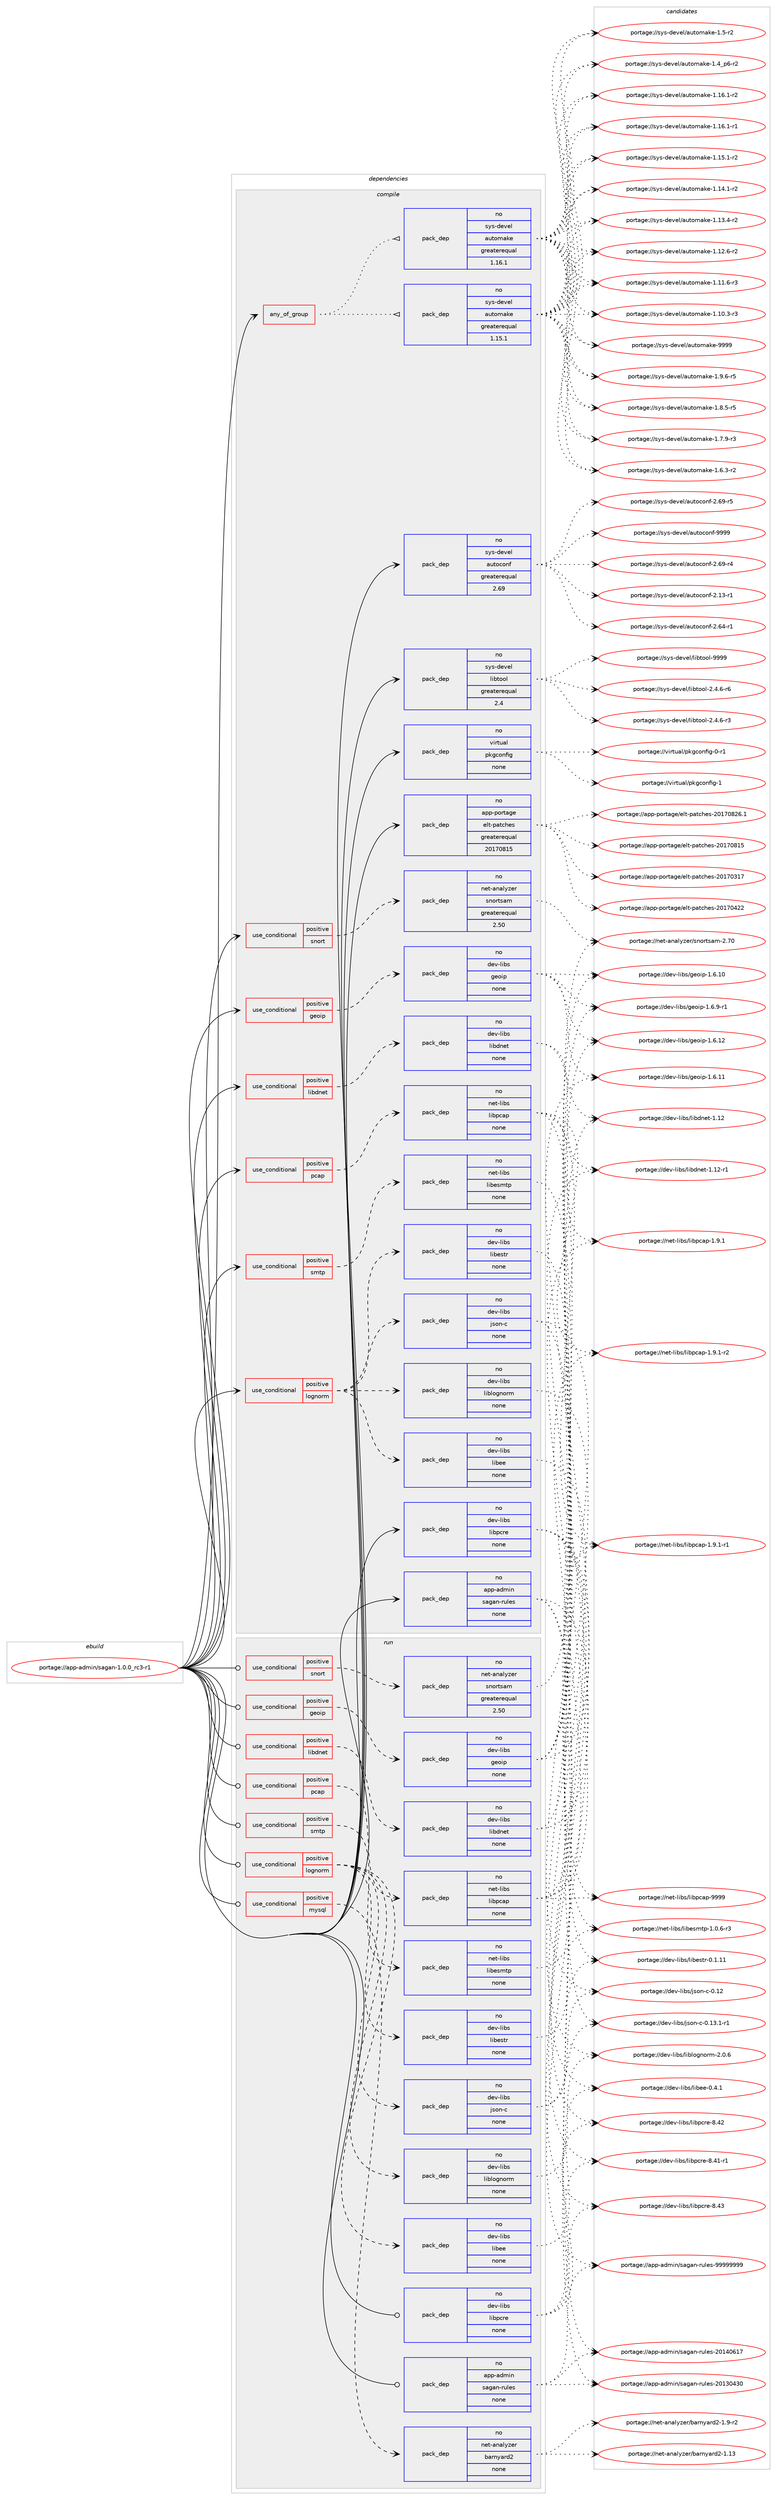 digraph prolog {

# *************
# Graph options
# *************

newrank=true;
concentrate=true;
compound=true;
graph [rankdir=LR,fontname=Helvetica,fontsize=10,ranksep=1.5];#, ranksep=2.5, nodesep=0.2];
edge  [arrowhead=vee];
node  [fontname=Helvetica,fontsize=10];

# **********
# The ebuild
# **********

subgraph cluster_leftcol {
color=gray;
label=<<i>ebuild</i>>;
id [label="portage://app-admin/sagan-1.0.0_rc3-r1", color=red, width=4, href="../app-admin/sagan-1.0.0_rc3-r1.svg"];
}

# ****************
# The dependencies
# ****************

subgraph cluster_midcol {
color=gray;
label=<<i>dependencies</i>>;
subgraph cluster_compile {
fillcolor="#eeeeee";
style=filled;
label=<<i>compile</i>>;
subgraph any8395 {
dependency652126 [label=<<TABLE BORDER="0" CELLBORDER="1" CELLSPACING="0" CELLPADDING="4"><TR><TD CELLPADDING="10">any_of_group</TD></TR></TABLE>>, shape=none, color=red];subgraph pack489272 {
dependency652127 [label=<<TABLE BORDER="0" CELLBORDER="1" CELLSPACING="0" CELLPADDING="4" WIDTH="220"><TR><TD ROWSPAN="6" CELLPADDING="30">pack_dep</TD></TR><TR><TD WIDTH="110">no</TD></TR><TR><TD>sys-devel</TD></TR><TR><TD>automake</TD></TR><TR><TD>greaterequal</TD></TR><TR><TD>1.16.1</TD></TR></TABLE>>, shape=none, color=blue];
}
dependency652126:e -> dependency652127:w [weight=20,style="dotted",arrowhead="oinv"];
subgraph pack489273 {
dependency652128 [label=<<TABLE BORDER="0" CELLBORDER="1" CELLSPACING="0" CELLPADDING="4" WIDTH="220"><TR><TD ROWSPAN="6" CELLPADDING="30">pack_dep</TD></TR><TR><TD WIDTH="110">no</TD></TR><TR><TD>sys-devel</TD></TR><TR><TD>automake</TD></TR><TR><TD>greaterequal</TD></TR><TR><TD>1.15.1</TD></TR></TABLE>>, shape=none, color=blue];
}
dependency652126:e -> dependency652128:w [weight=20,style="dotted",arrowhead="oinv"];
}
id:e -> dependency652126:w [weight=20,style="solid",arrowhead="vee"];
subgraph cond154166 {
dependency652129 [label=<<TABLE BORDER="0" CELLBORDER="1" CELLSPACING="0" CELLPADDING="4"><TR><TD ROWSPAN="3" CELLPADDING="10">use_conditional</TD></TR><TR><TD>positive</TD></TR><TR><TD>geoip</TD></TR></TABLE>>, shape=none, color=red];
subgraph pack489274 {
dependency652130 [label=<<TABLE BORDER="0" CELLBORDER="1" CELLSPACING="0" CELLPADDING="4" WIDTH="220"><TR><TD ROWSPAN="6" CELLPADDING="30">pack_dep</TD></TR><TR><TD WIDTH="110">no</TD></TR><TR><TD>dev-libs</TD></TR><TR><TD>geoip</TD></TR><TR><TD>none</TD></TR><TR><TD></TD></TR></TABLE>>, shape=none, color=blue];
}
dependency652129:e -> dependency652130:w [weight=20,style="dashed",arrowhead="vee"];
}
id:e -> dependency652129:w [weight=20,style="solid",arrowhead="vee"];
subgraph cond154167 {
dependency652131 [label=<<TABLE BORDER="0" CELLBORDER="1" CELLSPACING="0" CELLPADDING="4"><TR><TD ROWSPAN="3" CELLPADDING="10">use_conditional</TD></TR><TR><TD>positive</TD></TR><TR><TD>libdnet</TD></TR></TABLE>>, shape=none, color=red];
subgraph pack489275 {
dependency652132 [label=<<TABLE BORDER="0" CELLBORDER="1" CELLSPACING="0" CELLPADDING="4" WIDTH="220"><TR><TD ROWSPAN="6" CELLPADDING="30">pack_dep</TD></TR><TR><TD WIDTH="110">no</TD></TR><TR><TD>dev-libs</TD></TR><TR><TD>libdnet</TD></TR><TR><TD>none</TD></TR><TR><TD></TD></TR></TABLE>>, shape=none, color=blue];
}
dependency652131:e -> dependency652132:w [weight=20,style="dashed",arrowhead="vee"];
}
id:e -> dependency652131:w [weight=20,style="solid",arrowhead="vee"];
subgraph cond154168 {
dependency652133 [label=<<TABLE BORDER="0" CELLBORDER="1" CELLSPACING="0" CELLPADDING="4"><TR><TD ROWSPAN="3" CELLPADDING="10">use_conditional</TD></TR><TR><TD>positive</TD></TR><TR><TD>lognorm</TD></TR></TABLE>>, shape=none, color=red];
subgraph pack489276 {
dependency652134 [label=<<TABLE BORDER="0" CELLBORDER="1" CELLSPACING="0" CELLPADDING="4" WIDTH="220"><TR><TD ROWSPAN="6" CELLPADDING="30">pack_dep</TD></TR><TR><TD WIDTH="110">no</TD></TR><TR><TD>dev-libs</TD></TR><TR><TD>liblognorm</TD></TR><TR><TD>none</TD></TR><TR><TD></TD></TR></TABLE>>, shape=none, color=blue];
}
dependency652133:e -> dependency652134:w [weight=20,style="dashed",arrowhead="vee"];
subgraph pack489277 {
dependency652135 [label=<<TABLE BORDER="0" CELLBORDER="1" CELLSPACING="0" CELLPADDING="4" WIDTH="220"><TR><TD ROWSPAN="6" CELLPADDING="30">pack_dep</TD></TR><TR><TD WIDTH="110">no</TD></TR><TR><TD>dev-libs</TD></TR><TR><TD>json-c</TD></TR><TR><TD>none</TD></TR><TR><TD></TD></TR></TABLE>>, shape=none, color=blue];
}
dependency652133:e -> dependency652135:w [weight=20,style="dashed",arrowhead="vee"];
subgraph pack489278 {
dependency652136 [label=<<TABLE BORDER="0" CELLBORDER="1" CELLSPACING="0" CELLPADDING="4" WIDTH="220"><TR><TD ROWSPAN="6" CELLPADDING="30">pack_dep</TD></TR><TR><TD WIDTH="110">no</TD></TR><TR><TD>dev-libs</TD></TR><TR><TD>libee</TD></TR><TR><TD>none</TD></TR><TR><TD></TD></TR></TABLE>>, shape=none, color=blue];
}
dependency652133:e -> dependency652136:w [weight=20,style="dashed",arrowhead="vee"];
subgraph pack489279 {
dependency652137 [label=<<TABLE BORDER="0" CELLBORDER="1" CELLSPACING="0" CELLPADDING="4" WIDTH="220"><TR><TD ROWSPAN="6" CELLPADDING="30">pack_dep</TD></TR><TR><TD WIDTH="110">no</TD></TR><TR><TD>dev-libs</TD></TR><TR><TD>libestr</TD></TR><TR><TD>none</TD></TR><TR><TD></TD></TR></TABLE>>, shape=none, color=blue];
}
dependency652133:e -> dependency652137:w [weight=20,style="dashed",arrowhead="vee"];
}
id:e -> dependency652133:w [weight=20,style="solid",arrowhead="vee"];
subgraph cond154169 {
dependency652138 [label=<<TABLE BORDER="0" CELLBORDER="1" CELLSPACING="0" CELLPADDING="4"><TR><TD ROWSPAN="3" CELLPADDING="10">use_conditional</TD></TR><TR><TD>positive</TD></TR><TR><TD>pcap</TD></TR></TABLE>>, shape=none, color=red];
subgraph pack489280 {
dependency652139 [label=<<TABLE BORDER="0" CELLBORDER="1" CELLSPACING="0" CELLPADDING="4" WIDTH="220"><TR><TD ROWSPAN="6" CELLPADDING="30">pack_dep</TD></TR><TR><TD WIDTH="110">no</TD></TR><TR><TD>net-libs</TD></TR><TR><TD>libpcap</TD></TR><TR><TD>none</TD></TR><TR><TD></TD></TR></TABLE>>, shape=none, color=blue];
}
dependency652138:e -> dependency652139:w [weight=20,style="dashed",arrowhead="vee"];
}
id:e -> dependency652138:w [weight=20,style="solid",arrowhead="vee"];
subgraph cond154170 {
dependency652140 [label=<<TABLE BORDER="0" CELLBORDER="1" CELLSPACING="0" CELLPADDING="4"><TR><TD ROWSPAN="3" CELLPADDING="10">use_conditional</TD></TR><TR><TD>positive</TD></TR><TR><TD>smtp</TD></TR></TABLE>>, shape=none, color=red];
subgraph pack489281 {
dependency652141 [label=<<TABLE BORDER="0" CELLBORDER="1" CELLSPACING="0" CELLPADDING="4" WIDTH="220"><TR><TD ROWSPAN="6" CELLPADDING="30">pack_dep</TD></TR><TR><TD WIDTH="110">no</TD></TR><TR><TD>net-libs</TD></TR><TR><TD>libesmtp</TD></TR><TR><TD>none</TD></TR><TR><TD></TD></TR></TABLE>>, shape=none, color=blue];
}
dependency652140:e -> dependency652141:w [weight=20,style="dashed",arrowhead="vee"];
}
id:e -> dependency652140:w [weight=20,style="solid",arrowhead="vee"];
subgraph cond154171 {
dependency652142 [label=<<TABLE BORDER="0" CELLBORDER="1" CELLSPACING="0" CELLPADDING="4"><TR><TD ROWSPAN="3" CELLPADDING="10">use_conditional</TD></TR><TR><TD>positive</TD></TR><TR><TD>snort</TD></TR></TABLE>>, shape=none, color=red];
subgraph pack489282 {
dependency652143 [label=<<TABLE BORDER="0" CELLBORDER="1" CELLSPACING="0" CELLPADDING="4" WIDTH="220"><TR><TD ROWSPAN="6" CELLPADDING="30">pack_dep</TD></TR><TR><TD WIDTH="110">no</TD></TR><TR><TD>net-analyzer</TD></TR><TR><TD>snortsam</TD></TR><TR><TD>greaterequal</TD></TR><TR><TD>2.50</TD></TR></TABLE>>, shape=none, color=blue];
}
dependency652142:e -> dependency652143:w [weight=20,style="dashed",arrowhead="vee"];
}
id:e -> dependency652142:w [weight=20,style="solid",arrowhead="vee"];
subgraph pack489283 {
dependency652144 [label=<<TABLE BORDER="0" CELLBORDER="1" CELLSPACING="0" CELLPADDING="4" WIDTH="220"><TR><TD ROWSPAN="6" CELLPADDING="30">pack_dep</TD></TR><TR><TD WIDTH="110">no</TD></TR><TR><TD>app-admin</TD></TR><TR><TD>sagan-rules</TD></TR><TR><TD>none</TD></TR><TR><TD></TD></TR></TABLE>>, shape=none, color=blue];
}
id:e -> dependency652144:w [weight=20,style="solid",arrowhead="vee"];
subgraph pack489284 {
dependency652145 [label=<<TABLE BORDER="0" CELLBORDER="1" CELLSPACING="0" CELLPADDING="4" WIDTH="220"><TR><TD ROWSPAN="6" CELLPADDING="30">pack_dep</TD></TR><TR><TD WIDTH="110">no</TD></TR><TR><TD>app-portage</TD></TR><TR><TD>elt-patches</TD></TR><TR><TD>greaterequal</TD></TR><TR><TD>20170815</TD></TR></TABLE>>, shape=none, color=blue];
}
id:e -> dependency652145:w [weight=20,style="solid",arrowhead="vee"];
subgraph pack489285 {
dependency652146 [label=<<TABLE BORDER="0" CELLBORDER="1" CELLSPACING="0" CELLPADDING="4" WIDTH="220"><TR><TD ROWSPAN="6" CELLPADDING="30">pack_dep</TD></TR><TR><TD WIDTH="110">no</TD></TR><TR><TD>dev-libs</TD></TR><TR><TD>libpcre</TD></TR><TR><TD>none</TD></TR><TR><TD></TD></TR></TABLE>>, shape=none, color=blue];
}
id:e -> dependency652146:w [weight=20,style="solid",arrowhead="vee"];
subgraph pack489286 {
dependency652147 [label=<<TABLE BORDER="0" CELLBORDER="1" CELLSPACING="0" CELLPADDING="4" WIDTH="220"><TR><TD ROWSPAN="6" CELLPADDING="30">pack_dep</TD></TR><TR><TD WIDTH="110">no</TD></TR><TR><TD>sys-devel</TD></TR><TR><TD>autoconf</TD></TR><TR><TD>greaterequal</TD></TR><TR><TD>2.69</TD></TR></TABLE>>, shape=none, color=blue];
}
id:e -> dependency652147:w [weight=20,style="solid",arrowhead="vee"];
subgraph pack489287 {
dependency652148 [label=<<TABLE BORDER="0" CELLBORDER="1" CELLSPACING="0" CELLPADDING="4" WIDTH="220"><TR><TD ROWSPAN="6" CELLPADDING="30">pack_dep</TD></TR><TR><TD WIDTH="110">no</TD></TR><TR><TD>sys-devel</TD></TR><TR><TD>libtool</TD></TR><TR><TD>greaterequal</TD></TR><TR><TD>2.4</TD></TR></TABLE>>, shape=none, color=blue];
}
id:e -> dependency652148:w [weight=20,style="solid",arrowhead="vee"];
subgraph pack489288 {
dependency652149 [label=<<TABLE BORDER="0" CELLBORDER="1" CELLSPACING="0" CELLPADDING="4" WIDTH="220"><TR><TD ROWSPAN="6" CELLPADDING="30">pack_dep</TD></TR><TR><TD WIDTH="110">no</TD></TR><TR><TD>virtual</TD></TR><TR><TD>pkgconfig</TD></TR><TR><TD>none</TD></TR><TR><TD></TD></TR></TABLE>>, shape=none, color=blue];
}
id:e -> dependency652149:w [weight=20,style="solid",arrowhead="vee"];
}
subgraph cluster_compileandrun {
fillcolor="#eeeeee";
style=filled;
label=<<i>compile and run</i>>;
}
subgraph cluster_run {
fillcolor="#eeeeee";
style=filled;
label=<<i>run</i>>;
subgraph cond154172 {
dependency652150 [label=<<TABLE BORDER="0" CELLBORDER="1" CELLSPACING="0" CELLPADDING="4"><TR><TD ROWSPAN="3" CELLPADDING="10">use_conditional</TD></TR><TR><TD>positive</TD></TR><TR><TD>geoip</TD></TR></TABLE>>, shape=none, color=red];
subgraph pack489289 {
dependency652151 [label=<<TABLE BORDER="0" CELLBORDER="1" CELLSPACING="0" CELLPADDING="4" WIDTH="220"><TR><TD ROWSPAN="6" CELLPADDING="30">pack_dep</TD></TR><TR><TD WIDTH="110">no</TD></TR><TR><TD>dev-libs</TD></TR><TR><TD>geoip</TD></TR><TR><TD>none</TD></TR><TR><TD></TD></TR></TABLE>>, shape=none, color=blue];
}
dependency652150:e -> dependency652151:w [weight=20,style="dashed",arrowhead="vee"];
}
id:e -> dependency652150:w [weight=20,style="solid",arrowhead="odot"];
subgraph cond154173 {
dependency652152 [label=<<TABLE BORDER="0" CELLBORDER="1" CELLSPACING="0" CELLPADDING="4"><TR><TD ROWSPAN="3" CELLPADDING="10">use_conditional</TD></TR><TR><TD>positive</TD></TR><TR><TD>libdnet</TD></TR></TABLE>>, shape=none, color=red];
subgraph pack489290 {
dependency652153 [label=<<TABLE BORDER="0" CELLBORDER="1" CELLSPACING="0" CELLPADDING="4" WIDTH="220"><TR><TD ROWSPAN="6" CELLPADDING="30">pack_dep</TD></TR><TR><TD WIDTH="110">no</TD></TR><TR><TD>dev-libs</TD></TR><TR><TD>libdnet</TD></TR><TR><TD>none</TD></TR><TR><TD></TD></TR></TABLE>>, shape=none, color=blue];
}
dependency652152:e -> dependency652153:w [weight=20,style="dashed",arrowhead="vee"];
}
id:e -> dependency652152:w [weight=20,style="solid",arrowhead="odot"];
subgraph cond154174 {
dependency652154 [label=<<TABLE BORDER="0" CELLBORDER="1" CELLSPACING="0" CELLPADDING="4"><TR><TD ROWSPAN="3" CELLPADDING="10">use_conditional</TD></TR><TR><TD>positive</TD></TR><TR><TD>lognorm</TD></TR></TABLE>>, shape=none, color=red];
subgraph pack489291 {
dependency652155 [label=<<TABLE BORDER="0" CELLBORDER="1" CELLSPACING="0" CELLPADDING="4" WIDTH="220"><TR><TD ROWSPAN="6" CELLPADDING="30">pack_dep</TD></TR><TR><TD WIDTH="110">no</TD></TR><TR><TD>dev-libs</TD></TR><TR><TD>liblognorm</TD></TR><TR><TD>none</TD></TR><TR><TD></TD></TR></TABLE>>, shape=none, color=blue];
}
dependency652154:e -> dependency652155:w [weight=20,style="dashed",arrowhead="vee"];
subgraph pack489292 {
dependency652156 [label=<<TABLE BORDER="0" CELLBORDER="1" CELLSPACING="0" CELLPADDING="4" WIDTH="220"><TR><TD ROWSPAN="6" CELLPADDING="30">pack_dep</TD></TR><TR><TD WIDTH="110">no</TD></TR><TR><TD>dev-libs</TD></TR><TR><TD>json-c</TD></TR><TR><TD>none</TD></TR><TR><TD></TD></TR></TABLE>>, shape=none, color=blue];
}
dependency652154:e -> dependency652156:w [weight=20,style="dashed",arrowhead="vee"];
subgraph pack489293 {
dependency652157 [label=<<TABLE BORDER="0" CELLBORDER="1" CELLSPACING="0" CELLPADDING="4" WIDTH="220"><TR><TD ROWSPAN="6" CELLPADDING="30">pack_dep</TD></TR><TR><TD WIDTH="110">no</TD></TR><TR><TD>dev-libs</TD></TR><TR><TD>libee</TD></TR><TR><TD>none</TD></TR><TR><TD></TD></TR></TABLE>>, shape=none, color=blue];
}
dependency652154:e -> dependency652157:w [weight=20,style="dashed",arrowhead="vee"];
subgraph pack489294 {
dependency652158 [label=<<TABLE BORDER="0" CELLBORDER="1" CELLSPACING="0" CELLPADDING="4" WIDTH="220"><TR><TD ROWSPAN="6" CELLPADDING="30">pack_dep</TD></TR><TR><TD WIDTH="110">no</TD></TR><TR><TD>dev-libs</TD></TR><TR><TD>libestr</TD></TR><TR><TD>none</TD></TR><TR><TD></TD></TR></TABLE>>, shape=none, color=blue];
}
dependency652154:e -> dependency652158:w [weight=20,style="dashed",arrowhead="vee"];
}
id:e -> dependency652154:w [weight=20,style="solid",arrowhead="odot"];
subgraph cond154175 {
dependency652159 [label=<<TABLE BORDER="0" CELLBORDER="1" CELLSPACING="0" CELLPADDING="4"><TR><TD ROWSPAN="3" CELLPADDING="10">use_conditional</TD></TR><TR><TD>positive</TD></TR><TR><TD>mysql</TD></TR></TABLE>>, shape=none, color=red];
subgraph pack489295 {
dependency652160 [label=<<TABLE BORDER="0" CELLBORDER="1" CELLSPACING="0" CELLPADDING="4" WIDTH="220"><TR><TD ROWSPAN="6" CELLPADDING="30">pack_dep</TD></TR><TR><TD WIDTH="110">no</TD></TR><TR><TD>net-analyzer</TD></TR><TR><TD>barnyard2</TD></TR><TR><TD>none</TD></TR><TR><TD></TD></TR></TABLE>>, shape=none, color=blue];
}
dependency652159:e -> dependency652160:w [weight=20,style="dashed",arrowhead="vee"];
}
id:e -> dependency652159:w [weight=20,style="solid",arrowhead="odot"];
subgraph cond154176 {
dependency652161 [label=<<TABLE BORDER="0" CELLBORDER="1" CELLSPACING="0" CELLPADDING="4"><TR><TD ROWSPAN="3" CELLPADDING="10">use_conditional</TD></TR><TR><TD>positive</TD></TR><TR><TD>pcap</TD></TR></TABLE>>, shape=none, color=red];
subgraph pack489296 {
dependency652162 [label=<<TABLE BORDER="0" CELLBORDER="1" CELLSPACING="0" CELLPADDING="4" WIDTH="220"><TR><TD ROWSPAN="6" CELLPADDING="30">pack_dep</TD></TR><TR><TD WIDTH="110">no</TD></TR><TR><TD>net-libs</TD></TR><TR><TD>libpcap</TD></TR><TR><TD>none</TD></TR><TR><TD></TD></TR></TABLE>>, shape=none, color=blue];
}
dependency652161:e -> dependency652162:w [weight=20,style="dashed",arrowhead="vee"];
}
id:e -> dependency652161:w [weight=20,style="solid",arrowhead="odot"];
subgraph cond154177 {
dependency652163 [label=<<TABLE BORDER="0" CELLBORDER="1" CELLSPACING="0" CELLPADDING="4"><TR><TD ROWSPAN="3" CELLPADDING="10">use_conditional</TD></TR><TR><TD>positive</TD></TR><TR><TD>smtp</TD></TR></TABLE>>, shape=none, color=red];
subgraph pack489297 {
dependency652164 [label=<<TABLE BORDER="0" CELLBORDER="1" CELLSPACING="0" CELLPADDING="4" WIDTH="220"><TR><TD ROWSPAN="6" CELLPADDING="30">pack_dep</TD></TR><TR><TD WIDTH="110">no</TD></TR><TR><TD>net-libs</TD></TR><TR><TD>libesmtp</TD></TR><TR><TD>none</TD></TR><TR><TD></TD></TR></TABLE>>, shape=none, color=blue];
}
dependency652163:e -> dependency652164:w [weight=20,style="dashed",arrowhead="vee"];
}
id:e -> dependency652163:w [weight=20,style="solid",arrowhead="odot"];
subgraph cond154178 {
dependency652165 [label=<<TABLE BORDER="0" CELLBORDER="1" CELLSPACING="0" CELLPADDING="4"><TR><TD ROWSPAN="3" CELLPADDING="10">use_conditional</TD></TR><TR><TD>positive</TD></TR><TR><TD>snort</TD></TR></TABLE>>, shape=none, color=red];
subgraph pack489298 {
dependency652166 [label=<<TABLE BORDER="0" CELLBORDER="1" CELLSPACING="0" CELLPADDING="4" WIDTH="220"><TR><TD ROWSPAN="6" CELLPADDING="30">pack_dep</TD></TR><TR><TD WIDTH="110">no</TD></TR><TR><TD>net-analyzer</TD></TR><TR><TD>snortsam</TD></TR><TR><TD>greaterequal</TD></TR><TR><TD>2.50</TD></TR></TABLE>>, shape=none, color=blue];
}
dependency652165:e -> dependency652166:w [weight=20,style="dashed",arrowhead="vee"];
}
id:e -> dependency652165:w [weight=20,style="solid",arrowhead="odot"];
subgraph pack489299 {
dependency652167 [label=<<TABLE BORDER="0" CELLBORDER="1" CELLSPACING="0" CELLPADDING="4" WIDTH="220"><TR><TD ROWSPAN="6" CELLPADDING="30">pack_dep</TD></TR><TR><TD WIDTH="110">no</TD></TR><TR><TD>app-admin</TD></TR><TR><TD>sagan-rules</TD></TR><TR><TD>none</TD></TR><TR><TD></TD></TR></TABLE>>, shape=none, color=blue];
}
id:e -> dependency652167:w [weight=20,style="solid",arrowhead="odot"];
subgraph pack489300 {
dependency652168 [label=<<TABLE BORDER="0" CELLBORDER="1" CELLSPACING="0" CELLPADDING="4" WIDTH="220"><TR><TD ROWSPAN="6" CELLPADDING="30">pack_dep</TD></TR><TR><TD WIDTH="110">no</TD></TR><TR><TD>dev-libs</TD></TR><TR><TD>libpcre</TD></TR><TR><TD>none</TD></TR><TR><TD></TD></TR></TABLE>>, shape=none, color=blue];
}
id:e -> dependency652168:w [weight=20,style="solid",arrowhead="odot"];
}
}

# **************
# The candidates
# **************

subgraph cluster_choices {
rank=same;
color=gray;
label=<<i>candidates</i>>;

subgraph choice489272 {
color=black;
nodesep=1;
choice115121115451001011181011084797117116111109971071014557575757 [label="portage://sys-devel/automake-9999", color=red, width=4,href="../sys-devel/automake-9999.svg"];
choice115121115451001011181011084797117116111109971071014549465746544511453 [label="portage://sys-devel/automake-1.9.6-r5", color=red, width=4,href="../sys-devel/automake-1.9.6-r5.svg"];
choice115121115451001011181011084797117116111109971071014549465646534511453 [label="portage://sys-devel/automake-1.8.5-r5", color=red, width=4,href="../sys-devel/automake-1.8.5-r5.svg"];
choice115121115451001011181011084797117116111109971071014549465546574511451 [label="portage://sys-devel/automake-1.7.9-r3", color=red, width=4,href="../sys-devel/automake-1.7.9-r3.svg"];
choice115121115451001011181011084797117116111109971071014549465446514511450 [label="portage://sys-devel/automake-1.6.3-r2", color=red, width=4,href="../sys-devel/automake-1.6.3-r2.svg"];
choice11512111545100101118101108479711711611110997107101454946534511450 [label="portage://sys-devel/automake-1.5-r2", color=red, width=4,href="../sys-devel/automake-1.5-r2.svg"];
choice115121115451001011181011084797117116111109971071014549465295112544511450 [label="portage://sys-devel/automake-1.4_p6-r2", color=red, width=4,href="../sys-devel/automake-1.4_p6-r2.svg"];
choice11512111545100101118101108479711711611110997107101454946495446494511450 [label="portage://sys-devel/automake-1.16.1-r2", color=red, width=4,href="../sys-devel/automake-1.16.1-r2.svg"];
choice11512111545100101118101108479711711611110997107101454946495446494511449 [label="portage://sys-devel/automake-1.16.1-r1", color=red, width=4,href="../sys-devel/automake-1.16.1-r1.svg"];
choice11512111545100101118101108479711711611110997107101454946495346494511450 [label="portage://sys-devel/automake-1.15.1-r2", color=red, width=4,href="../sys-devel/automake-1.15.1-r2.svg"];
choice11512111545100101118101108479711711611110997107101454946495246494511450 [label="portage://sys-devel/automake-1.14.1-r2", color=red, width=4,href="../sys-devel/automake-1.14.1-r2.svg"];
choice11512111545100101118101108479711711611110997107101454946495146524511450 [label="portage://sys-devel/automake-1.13.4-r2", color=red, width=4,href="../sys-devel/automake-1.13.4-r2.svg"];
choice11512111545100101118101108479711711611110997107101454946495046544511450 [label="portage://sys-devel/automake-1.12.6-r2", color=red, width=4,href="../sys-devel/automake-1.12.6-r2.svg"];
choice11512111545100101118101108479711711611110997107101454946494946544511451 [label="portage://sys-devel/automake-1.11.6-r3", color=red, width=4,href="../sys-devel/automake-1.11.6-r3.svg"];
choice11512111545100101118101108479711711611110997107101454946494846514511451 [label="portage://sys-devel/automake-1.10.3-r3", color=red, width=4,href="../sys-devel/automake-1.10.3-r3.svg"];
dependency652127:e -> choice115121115451001011181011084797117116111109971071014557575757:w [style=dotted,weight="100"];
dependency652127:e -> choice115121115451001011181011084797117116111109971071014549465746544511453:w [style=dotted,weight="100"];
dependency652127:e -> choice115121115451001011181011084797117116111109971071014549465646534511453:w [style=dotted,weight="100"];
dependency652127:e -> choice115121115451001011181011084797117116111109971071014549465546574511451:w [style=dotted,weight="100"];
dependency652127:e -> choice115121115451001011181011084797117116111109971071014549465446514511450:w [style=dotted,weight="100"];
dependency652127:e -> choice11512111545100101118101108479711711611110997107101454946534511450:w [style=dotted,weight="100"];
dependency652127:e -> choice115121115451001011181011084797117116111109971071014549465295112544511450:w [style=dotted,weight="100"];
dependency652127:e -> choice11512111545100101118101108479711711611110997107101454946495446494511450:w [style=dotted,weight="100"];
dependency652127:e -> choice11512111545100101118101108479711711611110997107101454946495446494511449:w [style=dotted,weight="100"];
dependency652127:e -> choice11512111545100101118101108479711711611110997107101454946495346494511450:w [style=dotted,weight="100"];
dependency652127:e -> choice11512111545100101118101108479711711611110997107101454946495246494511450:w [style=dotted,weight="100"];
dependency652127:e -> choice11512111545100101118101108479711711611110997107101454946495146524511450:w [style=dotted,weight="100"];
dependency652127:e -> choice11512111545100101118101108479711711611110997107101454946495046544511450:w [style=dotted,weight="100"];
dependency652127:e -> choice11512111545100101118101108479711711611110997107101454946494946544511451:w [style=dotted,weight="100"];
dependency652127:e -> choice11512111545100101118101108479711711611110997107101454946494846514511451:w [style=dotted,weight="100"];
}
subgraph choice489273 {
color=black;
nodesep=1;
choice115121115451001011181011084797117116111109971071014557575757 [label="portage://sys-devel/automake-9999", color=red, width=4,href="../sys-devel/automake-9999.svg"];
choice115121115451001011181011084797117116111109971071014549465746544511453 [label="portage://sys-devel/automake-1.9.6-r5", color=red, width=4,href="../sys-devel/automake-1.9.6-r5.svg"];
choice115121115451001011181011084797117116111109971071014549465646534511453 [label="portage://sys-devel/automake-1.8.5-r5", color=red, width=4,href="../sys-devel/automake-1.8.5-r5.svg"];
choice115121115451001011181011084797117116111109971071014549465546574511451 [label="portage://sys-devel/automake-1.7.9-r3", color=red, width=4,href="../sys-devel/automake-1.7.9-r3.svg"];
choice115121115451001011181011084797117116111109971071014549465446514511450 [label="portage://sys-devel/automake-1.6.3-r2", color=red, width=4,href="../sys-devel/automake-1.6.3-r2.svg"];
choice11512111545100101118101108479711711611110997107101454946534511450 [label="portage://sys-devel/automake-1.5-r2", color=red, width=4,href="../sys-devel/automake-1.5-r2.svg"];
choice115121115451001011181011084797117116111109971071014549465295112544511450 [label="portage://sys-devel/automake-1.4_p6-r2", color=red, width=4,href="../sys-devel/automake-1.4_p6-r2.svg"];
choice11512111545100101118101108479711711611110997107101454946495446494511450 [label="portage://sys-devel/automake-1.16.1-r2", color=red, width=4,href="../sys-devel/automake-1.16.1-r2.svg"];
choice11512111545100101118101108479711711611110997107101454946495446494511449 [label="portage://sys-devel/automake-1.16.1-r1", color=red, width=4,href="../sys-devel/automake-1.16.1-r1.svg"];
choice11512111545100101118101108479711711611110997107101454946495346494511450 [label="portage://sys-devel/automake-1.15.1-r2", color=red, width=4,href="../sys-devel/automake-1.15.1-r2.svg"];
choice11512111545100101118101108479711711611110997107101454946495246494511450 [label="portage://sys-devel/automake-1.14.1-r2", color=red, width=4,href="../sys-devel/automake-1.14.1-r2.svg"];
choice11512111545100101118101108479711711611110997107101454946495146524511450 [label="portage://sys-devel/automake-1.13.4-r2", color=red, width=4,href="../sys-devel/automake-1.13.4-r2.svg"];
choice11512111545100101118101108479711711611110997107101454946495046544511450 [label="portage://sys-devel/automake-1.12.6-r2", color=red, width=4,href="../sys-devel/automake-1.12.6-r2.svg"];
choice11512111545100101118101108479711711611110997107101454946494946544511451 [label="portage://sys-devel/automake-1.11.6-r3", color=red, width=4,href="../sys-devel/automake-1.11.6-r3.svg"];
choice11512111545100101118101108479711711611110997107101454946494846514511451 [label="portage://sys-devel/automake-1.10.3-r3", color=red, width=4,href="../sys-devel/automake-1.10.3-r3.svg"];
dependency652128:e -> choice115121115451001011181011084797117116111109971071014557575757:w [style=dotted,weight="100"];
dependency652128:e -> choice115121115451001011181011084797117116111109971071014549465746544511453:w [style=dotted,weight="100"];
dependency652128:e -> choice115121115451001011181011084797117116111109971071014549465646534511453:w [style=dotted,weight="100"];
dependency652128:e -> choice115121115451001011181011084797117116111109971071014549465546574511451:w [style=dotted,weight="100"];
dependency652128:e -> choice115121115451001011181011084797117116111109971071014549465446514511450:w [style=dotted,weight="100"];
dependency652128:e -> choice11512111545100101118101108479711711611110997107101454946534511450:w [style=dotted,weight="100"];
dependency652128:e -> choice115121115451001011181011084797117116111109971071014549465295112544511450:w [style=dotted,weight="100"];
dependency652128:e -> choice11512111545100101118101108479711711611110997107101454946495446494511450:w [style=dotted,weight="100"];
dependency652128:e -> choice11512111545100101118101108479711711611110997107101454946495446494511449:w [style=dotted,weight="100"];
dependency652128:e -> choice11512111545100101118101108479711711611110997107101454946495346494511450:w [style=dotted,weight="100"];
dependency652128:e -> choice11512111545100101118101108479711711611110997107101454946495246494511450:w [style=dotted,weight="100"];
dependency652128:e -> choice11512111545100101118101108479711711611110997107101454946495146524511450:w [style=dotted,weight="100"];
dependency652128:e -> choice11512111545100101118101108479711711611110997107101454946495046544511450:w [style=dotted,weight="100"];
dependency652128:e -> choice11512111545100101118101108479711711611110997107101454946494946544511451:w [style=dotted,weight="100"];
dependency652128:e -> choice11512111545100101118101108479711711611110997107101454946494846514511451:w [style=dotted,weight="100"];
}
subgraph choice489274 {
color=black;
nodesep=1;
choice1001011184510810598115471031011111051124549465446574511449 [label="portage://dev-libs/geoip-1.6.9-r1", color=red, width=4,href="../dev-libs/geoip-1.6.9-r1.svg"];
choice10010111845108105981154710310111110511245494654464950 [label="portage://dev-libs/geoip-1.6.12", color=red, width=4,href="../dev-libs/geoip-1.6.12.svg"];
choice10010111845108105981154710310111110511245494654464949 [label="portage://dev-libs/geoip-1.6.11", color=red, width=4,href="../dev-libs/geoip-1.6.11.svg"];
choice10010111845108105981154710310111110511245494654464948 [label="portage://dev-libs/geoip-1.6.10", color=red, width=4,href="../dev-libs/geoip-1.6.10.svg"];
dependency652130:e -> choice1001011184510810598115471031011111051124549465446574511449:w [style=dotted,weight="100"];
dependency652130:e -> choice10010111845108105981154710310111110511245494654464950:w [style=dotted,weight="100"];
dependency652130:e -> choice10010111845108105981154710310111110511245494654464949:w [style=dotted,weight="100"];
dependency652130:e -> choice10010111845108105981154710310111110511245494654464948:w [style=dotted,weight="100"];
}
subgraph choice489275 {
color=black;
nodesep=1;
choice1001011184510810598115471081059810011010111645494649504511449 [label="portage://dev-libs/libdnet-1.12-r1", color=red, width=4,href="../dev-libs/libdnet-1.12-r1.svg"];
choice100101118451081059811547108105981001101011164549464950 [label="portage://dev-libs/libdnet-1.12", color=red, width=4,href="../dev-libs/libdnet-1.12.svg"];
dependency652132:e -> choice1001011184510810598115471081059810011010111645494649504511449:w [style=dotted,weight="100"];
dependency652132:e -> choice100101118451081059811547108105981001101011164549464950:w [style=dotted,weight="100"];
}
subgraph choice489276 {
color=black;
nodesep=1;
choice10010111845108105981154710810598108111103110111114109455046484654 [label="portage://dev-libs/liblognorm-2.0.6", color=red, width=4,href="../dev-libs/liblognorm-2.0.6.svg"];
dependency652134:e -> choice10010111845108105981154710810598108111103110111114109455046484654:w [style=dotted,weight="100"];
}
subgraph choice489277 {
color=black;
nodesep=1;
choice1001011184510810598115471061151111104599454846495146494511449 [label="portage://dev-libs/json-c-0.13.1-r1", color=red, width=4,href="../dev-libs/json-c-0.13.1-r1.svg"];
choice10010111845108105981154710611511111045994548464950 [label="portage://dev-libs/json-c-0.12", color=red, width=4,href="../dev-libs/json-c-0.12.svg"];
dependency652135:e -> choice1001011184510810598115471061151111104599454846495146494511449:w [style=dotted,weight="100"];
dependency652135:e -> choice10010111845108105981154710611511111045994548464950:w [style=dotted,weight="100"];
}
subgraph choice489278 {
color=black;
nodesep=1;
choice10010111845108105981154710810598101101454846524649 [label="portage://dev-libs/libee-0.4.1", color=red, width=4,href="../dev-libs/libee-0.4.1.svg"];
dependency652136:e -> choice10010111845108105981154710810598101101454846524649:w [style=dotted,weight="100"];
}
subgraph choice489279 {
color=black;
nodesep=1;
choice1001011184510810598115471081059810111511611445484649464949 [label="portage://dev-libs/libestr-0.1.11", color=red, width=4,href="../dev-libs/libestr-0.1.11.svg"];
dependency652137:e -> choice1001011184510810598115471081059810111511611445484649464949:w [style=dotted,weight="100"];
}
subgraph choice489280 {
color=black;
nodesep=1;
choice1101011164510810598115471081059811299971124557575757 [label="portage://net-libs/libpcap-9999", color=red, width=4,href="../net-libs/libpcap-9999.svg"];
choice1101011164510810598115471081059811299971124549465746494511450 [label="portage://net-libs/libpcap-1.9.1-r2", color=red, width=4,href="../net-libs/libpcap-1.9.1-r2.svg"];
choice1101011164510810598115471081059811299971124549465746494511449 [label="portage://net-libs/libpcap-1.9.1-r1", color=red, width=4,href="../net-libs/libpcap-1.9.1-r1.svg"];
choice110101116451081059811547108105981129997112454946574649 [label="portage://net-libs/libpcap-1.9.1", color=red, width=4,href="../net-libs/libpcap-1.9.1.svg"];
dependency652139:e -> choice1101011164510810598115471081059811299971124557575757:w [style=dotted,weight="100"];
dependency652139:e -> choice1101011164510810598115471081059811299971124549465746494511450:w [style=dotted,weight="100"];
dependency652139:e -> choice1101011164510810598115471081059811299971124549465746494511449:w [style=dotted,weight="100"];
dependency652139:e -> choice110101116451081059811547108105981129997112454946574649:w [style=dotted,weight="100"];
}
subgraph choice489281 {
color=black;
nodesep=1;
choice110101116451081059811547108105981011151091161124549464846544511451 [label="portage://net-libs/libesmtp-1.0.6-r3", color=red, width=4,href="../net-libs/libesmtp-1.0.6-r3.svg"];
dependency652141:e -> choice110101116451081059811547108105981011151091161124549464846544511451:w [style=dotted,weight="100"];
}
subgraph choice489282 {
color=black;
nodesep=1;
choice11010111645971109710812112210111447115110111114116115971094550465548 [label="portage://net-analyzer/snortsam-2.70", color=red, width=4,href="../net-analyzer/snortsam-2.70.svg"];
dependency652143:e -> choice11010111645971109710812112210111447115110111114116115971094550465548:w [style=dotted,weight="100"];
}
subgraph choice489283 {
color=black;
nodesep=1;
choice97112112459710010910511047115971039711045114117108101115455757575757575757 [label="portage://app-admin/sagan-rules-99999999", color=red, width=4,href="../app-admin/sagan-rules-99999999.svg"];
choice97112112459710010910511047115971039711045114117108101115455048495248544955 [label="portage://app-admin/sagan-rules-20140617", color=red, width=4,href="../app-admin/sagan-rules-20140617.svg"];
choice97112112459710010910511047115971039711045114117108101115455048495148525148 [label="portage://app-admin/sagan-rules-20130430", color=red, width=4,href="../app-admin/sagan-rules-20130430.svg"];
dependency652144:e -> choice97112112459710010910511047115971039711045114117108101115455757575757575757:w [style=dotted,weight="100"];
dependency652144:e -> choice97112112459710010910511047115971039711045114117108101115455048495248544955:w [style=dotted,weight="100"];
dependency652144:e -> choice97112112459710010910511047115971039711045114117108101115455048495148525148:w [style=dotted,weight="100"];
}
subgraph choice489284 {
color=black;
nodesep=1;
choice971121124511211111411697103101471011081164511297116991041011154550484955485650544649 [label="portage://app-portage/elt-patches-20170826.1", color=red, width=4,href="../app-portage/elt-patches-20170826.1.svg"];
choice97112112451121111141169710310147101108116451129711699104101115455048495548564953 [label="portage://app-portage/elt-patches-20170815", color=red, width=4,href="../app-portage/elt-patches-20170815.svg"];
choice97112112451121111141169710310147101108116451129711699104101115455048495548525050 [label="portage://app-portage/elt-patches-20170422", color=red, width=4,href="../app-portage/elt-patches-20170422.svg"];
choice97112112451121111141169710310147101108116451129711699104101115455048495548514955 [label="portage://app-portage/elt-patches-20170317", color=red, width=4,href="../app-portage/elt-patches-20170317.svg"];
dependency652145:e -> choice971121124511211111411697103101471011081164511297116991041011154550484955485650544649:w [style=dotted,weight="100"];
dependency652145:e -> choice97112112451121111141169710310147101108116451129711699104101115455048495548564953:w [style=dotted,weight="100"];
dependency652145:e -> choice97112112451121111141169710310147101108116451129711699104101115455048495548525050:w [style=dotted,weight="100"];
dependency652145:e -> choice97112112451121111141169710310147101108116451129711699104101115455048495548514955:w [style=dotted,weight="100"];
}
subgraph choice489285 {
color=black;
nodesep=1;
choice10010111845108105981154710810598112991141014556465251 [label="portage://dev-libs/libpcre-8.43", color=red, width=4,href="../dev-libs/libpcre-8.43.svg"];
choice10010111845108105981154710810598112991141014556465250 [label="portage://dev-libs/libpcre-8.42", color=red, width=4,href="../dev-libs/libpcre-8.42.svg"];
choice100101118451081059811547108105981129911410145564652494511449 [label="portage://dev-libs/libpcre-8.41-r1", color=red, width=4,href="../dev-libs/libpcre-8.41-r1.svg"];
dependency652146:e -> choice10010111845108105981154710810598112991141014556465251:w [style=dotted,weight="100"];
dependency652146:e -> choice10010111845108105981154710810598112991141014556465250:w [style=dotted,weight="100"];
dependency652146:e -> choice100101118451081059811547108105981129911410145564652494511449:w [style=dotted,weight="100"];
}
subgraph choice489286 {
color=black;
nodesep=1;
choice115121115451001011181011084797117116111991111101024557575757 [label="portage://sys-devel/autoconf-9999", color=red, width=4,href="../sys-devel/autoconf-9999.svg"];
choice1151211154510010111810110847971171161119911111010245504654574511453 [label="portage://sys-devel/autoconf-2.69-r5", color=red, width=4,href="../sys-devel/autoconf-2.69-r5.svg"];
choice1151211154510010111810110847971171161119911111010245504654574511452 [label="portage://sys-devel/autoconf-2.69-r4", color=red, width=4,href="../sys-devel/autoconf-2.69-r4.svg"];
choice1151211154510010111810110847971171161119911111010245504654524511449 [label="portage://sys-devel/autoconf-2.64-r1", color=red, width=4,href="../sys-devel/autoconf-2.64-r1.svg"];
choice1151211154510010111810110847971171161119911111010245504649514511449 [label="portage://sys-devel/autoconf-2.13-r1", color=red, width=4,href="../sys-devel/autoconf-2.13-r1.svg"];
dependency652147:e -> choice115121115451001011181011084797117116111991111101024557575757:w [style=dotted,weight="100"];
dependency652147:e -> choice1151211154510010111810110847971171161119911111010245504654574511453:w [style=dotted,weight="100"];
dependency652147:e -> choice1151211154510010111810110847971171161119911111010245504654574511452:w [style=dotted,weight="100"];
dependency652147:e -> choice1151211154510010111810110847971171161119911111010245504654524511449:w [style=dotted,weight="100"];
dependency652147:e -> choice1151211154510010111810110847971171161119911111010245504649514511449:w [style=dotted,weight="100"];
}
subgraph choice489287 {
color=black;
nodesep=1;
choice1151211154510010111810110847108105981161111111084557575757 [label="portage://sys-devel/libtool-9999", color=red, width=4,href="../sys-devel/libtool-9999.svg"];
choice1151211154510010111810110847108105981161111111084550465246544511454 [label="portage://sys-devel/libtool-2.4.6-r6", color=red, width=4,href="../sys-devel/libtool-2.4.6-r6.svg"];
choice1151211154510010111810110847108105981161111111084550465246544511451 [label="portage://sys-devel/libtool-2.4.6-r3", color=red, width=4,href="../sys-devel/libtool-2.4.6-r3.svg"];
dependency652148:e -> choice1151211154510010111810110847108105981161111111084557575757:w [style=dotted,weight="100"];
dependency652148:e -> choice1151211154510010111810110847108105981161111111084550465246544511454:w [style=dotted,weight="100"];
dependency652148:e -> choice1151211154510010111810110847108105981161111111084550465246544511451:w [style=dotted,weight="100"];
}
subgraph choice489288 {
color=black;
nodesep=1;
choice1181051141161179710847112107103991111101021051034549 [label="portage://virtual/pkgconfig-1", color=red, width=4,href="../virtual/pkgconfig-1.svg"];
choice11810511411611797108471121071039911111010210510345484511449 [label="portage://virtual/pkgconfig-0-r1", color=red, width=4,href="../virtual/pkgconfig-0-r1.svg"];
dependency652149:e -> choice1181051141161179710847112107103991111101021051034549:w [style=dotted,weight="100"];
dependency652149:e -> choice11810511411611797108471121071039911111010210510345484511449:w [style=dotted,weight="100"];
}
subgraph choice489289 {
color=black;
nodesep=1;
choice1001011184510810598115471031011111051124549465446574511449 [label="portage://dev-libs/geoip-1.6.9-r1", color=red, width=4,href="../dev-libs/geoip-1.6.9-r1.svg"];
choice10010111845108105981154710310111110511245494654464950 [label="portage://dev-libs/geoip-1.6.12", color=red, width=4,href="../dev-libs/geoip-1.6.12.svg"];
choice10010111845108105981154710310111110511245494654464949 [label="portage://dev-libs/geoip-1.6.11", color=red, width=4,href="../dev-libs/geoip-1.6.11.svg"];
choice10010111845108105981154710310111110511245494654464948 [label="portage://dev-libs/geoip-1.6.10", color=red, width=4,href="../dev-libs/geoip-1.6.10.svg"];
dependency652151:e -> choice1001011184510810598115471031011111051124549465446574511449:w [style=dotted,weight="100"];
dependency652151:e -> choice10010111845108105981154710310111110511245494654464950:w [style=dotted,weight="100"];
dependency652151:e -> choice10010111845108105981154710310111110511245494654464949:w [style=dotted,weight="100"];
dependency652151:e -> choice10010111845108105981154710310111110511245494654464948:w [style=dotted,weight="100"];
}
subgraph choice489290 {
color=black;
nodesep=1;
choice1001011184510810598115471081059810011010111645494649504511449 [label="portage://dev-libs/libdnet-1.12-r1", color=red, width=4,href="../dev-libs/libdnet-1.12-r1.svg"];
choice100101118451081059811547108105981001101011164549464950 [label="portage://dev-libs/libdnet-1.12", color=red, width=4,href="../dev-libs/libdnet-1.12.svg"];
dependency652153:e -> choice1001011184510810598115471081059810011010111645494649504511449:w [style=dotted,weight="100"];
dependency652153:e -> choice100101118451081059811547108105981001101011164549464950:w [style=dotted,weight="100"];
}
subgraph choice489291 {
color=black;
nodesep=1;
choice10010111845108105981154710810598108111103110111114109455046484654 [label="portage://dev-libs/liblognorm-2.0.6", color=red, width=4,href="../dev-libs/liblognorm-2.0.6.svg"];
dependency652155:e -> choice10010111845108105981154710810598108111103110111114109455046484654:w [style=dotted,weight="100"];
}
subgraph choice489292 {
color=black;
nodesep=1;
choice1001011184510810598115471061151111104599454846495146494511449 [label="portage://dev-libs/json-c-0.13.1-r1", color=red, width=4,href="../dev-libs/json-c-0.13.1-r1.svg"];
choice10010111845108105981154710611511111045994548464950 [label="portage://dev-libs/json-c-0.12", color=red, width=4,href="../dev-libs/json-c-0.12.svg"];
dependency652156:e -> choice1001011184510810598115471061151111104599454846495146494511449:w [style=dotted,weight="100"];
dependency652156:e -> choice10010111845108105981154710611511111045994548464950:w [style=dotted,weight="100"];
}
subgraph choice489293 {
color=black;
nodesep=1;
choice10010111845108105981154710810598101101454846524649 [label="portage://dev-libs/libee-0.4.1", color=red, width=4,href="../dev-libs/libee-0.4.1.svg"];
dependency652157:e -> choice10010111845108105981154710810598101101454846524649:w [style=dotted,weight="100"];
}
subgraph choice489294 {
color=black;
nodesep=1;
choice1001011184510810598115471081059810111511611445484649464949 [label="portage://dev-libs/libestr-0.1.11", color=red, width=4,href="../dev-libs/libestr-0.1.11.svg"];
dependency652158:e -> choice1001011184510810598115471081059810111511611445484649464949:w [style=dotted,weight="100"];
}
subgraph choice489295 {
color=black;
nodesep=1;
choice1101011164597110971081211221011144798971141101219711410050454946574511450 [label="portage://net-analyzer/barnyard2-1.9-r2", color=red, width=4,href="../net-analyzer/barnyard2-1.9-r2.svg"];
choice11010111645971109710812112210111447989711411012197114100504549464951 [label="portage://net-analyzer/barnyard2-1.13", color=red, width=4,href="../net-analyzer/barnyard2-1.13.svg"];
dependency652160:e -> choice1101011164597110971081211221011144798971141101219711410050454946574511450:w [style=dotted,weight="100"];
dependency652160:e -> choice11010111645971109710812112210111447989711411012197114100504549464951:w [style=dotted,weight="100"];
}
subgraph choice489296 {
color=black;
nodesep=1;
choice1101011164510810598115471081059811299971124557575757 [label="portage://net-libs/libpcap-9999", color=red, width=4,href="../net-libs/libpcap-9999.svg"];
choice1101011164510810598115471081059811299971124549465746494511450 [label="portage://net-libs/libpcap-1.9.1-r2", color=red, width=4,href="../net-libs/libpcap-1.9.1-r2.svg"];
choice1101011164510810598115471081059811299971124549465746494511449 [label="portage://net-libs/libpcap-1.9.1-r1", color=red, width=4,href="../net-libs/libpcap-1.9.1-r1.svg"];
choice110101116451081059811547108105981129997112454946574649 [label="portage://net-libs/libpcap-1.9.1", color=red, width=4,href="../net-libs/libpcap-1.9.1.svg"];
dependency652162:e -> choice1101011164510810598115471081059811299971124557575757:w [style=dotted,weight="100"];
dependency652162:e -> choice1101011164510810598115471081059811299971124549465746494511450:w [style=dotted,weight="100"];
dependency652162:e -> choice1101011164510810598115471081059811299971124549465746494511449:w [style=dotted,weight="100"];
dependency652162:e -> choice110101116451081059811547108105981129997112454946574649:w [style=dotted,weight="100"];
}
subgraph choice489297 {
color=black;
nodesep=1;
choice110101116451081059811547108105981011151091161124549464846544511451 [label="portage://net-libs/libesmtp-1.0.6-r3", color=red, width=4,href="../net-libs/libesmtp-1.0.6-r3.svg"];
dependency652164:e -> choice110101116451081059811547108105981011151091161124549464846544511451:w [style=dotted,weight="100"];
}
subgraph choice489298 {
color=black;
nodesep=1;
choice11010111645971109710812112210111447115110111114116115971094550465548 [label="portage://net-analyzer/snortsam-2.70", color=red, width=4,href="../net-analyzer/snortsam-2.70.svg"];
dependency652166:e -> choice11010111645971109710812112210111447115110111114116115971094550465548:w [style=dotted,weight="100"];
}
subgraph choice489299 {
color=black;
nodesep=1;
choice97112112459710010910511047115971039711045114117108101115455757575757575757 [label="portage://app-admin/sagan-rules-99999999", color=red, width=4,href="../app-admin/sagan-rules-99999999.svg"];
choice97112112459710010910511047115971039711045114117108101115455048495248544955 [label="portage://app-admin/sagan-rules-20140617", color=red, width=4,href="../app-admin/sagan-rules-20140617.svg"];
choice97112112459710010910511047115971039711045114117108101115455048495148525148 [label="portage://app-admin/sagan-rules-20130430", color=red, width=4,href="../app-admin/sagan-rules-20130430.svg"];
dependency652167:e -> choice97112112459710010910511047115971039711045114117108101115455757575757575757:w [style=dotted,weight="100"];
dependency652167:e -> choice97112112459710010910511047115971039711045114117108101115455048495248544955:w [style=dotted,weight="100"];
dependency652167:e -> choice97112112459710010910511047115971039711045114117108101115455048495148525148:w [style=dotted,weight="100"];
}
subgraph choice489300 {
color=black;
nodesep=1;
choice10010111845108105981154710810598112991141014556465251 [label="portage://dev-libs/libpcre-8.43", color=red, width=4,href="../dev-libs/libpcre-8.43.svg"];
choice10010111845108105981154710810598112991141014556465250 [label="portage://dev-libs/libpcre-8.42", color=red, width=4,href="../dev-libs/libpcre-8.42.svg"];
choice100101118451081059811547108105981129911410145564652494511449 [label="portage://dev-libs/libpcre-8.41-r1", color=red, width=4,href="../dev-libs/libpcre-8.41-r1.svg"];
dependency652168:e -> choice10010111845108105981154710810598112991141014556465251:w [style=dotted,weight="100"];
dependency652168:e -> choice10010111845108105981154710810598112991141014556465250:w [style=dotted,weight="100"];
dependency652168:e -> choice100101118451081059811547108105981129911410145564652494511449:w [style=dotted,weight="100"];
}
}

}
